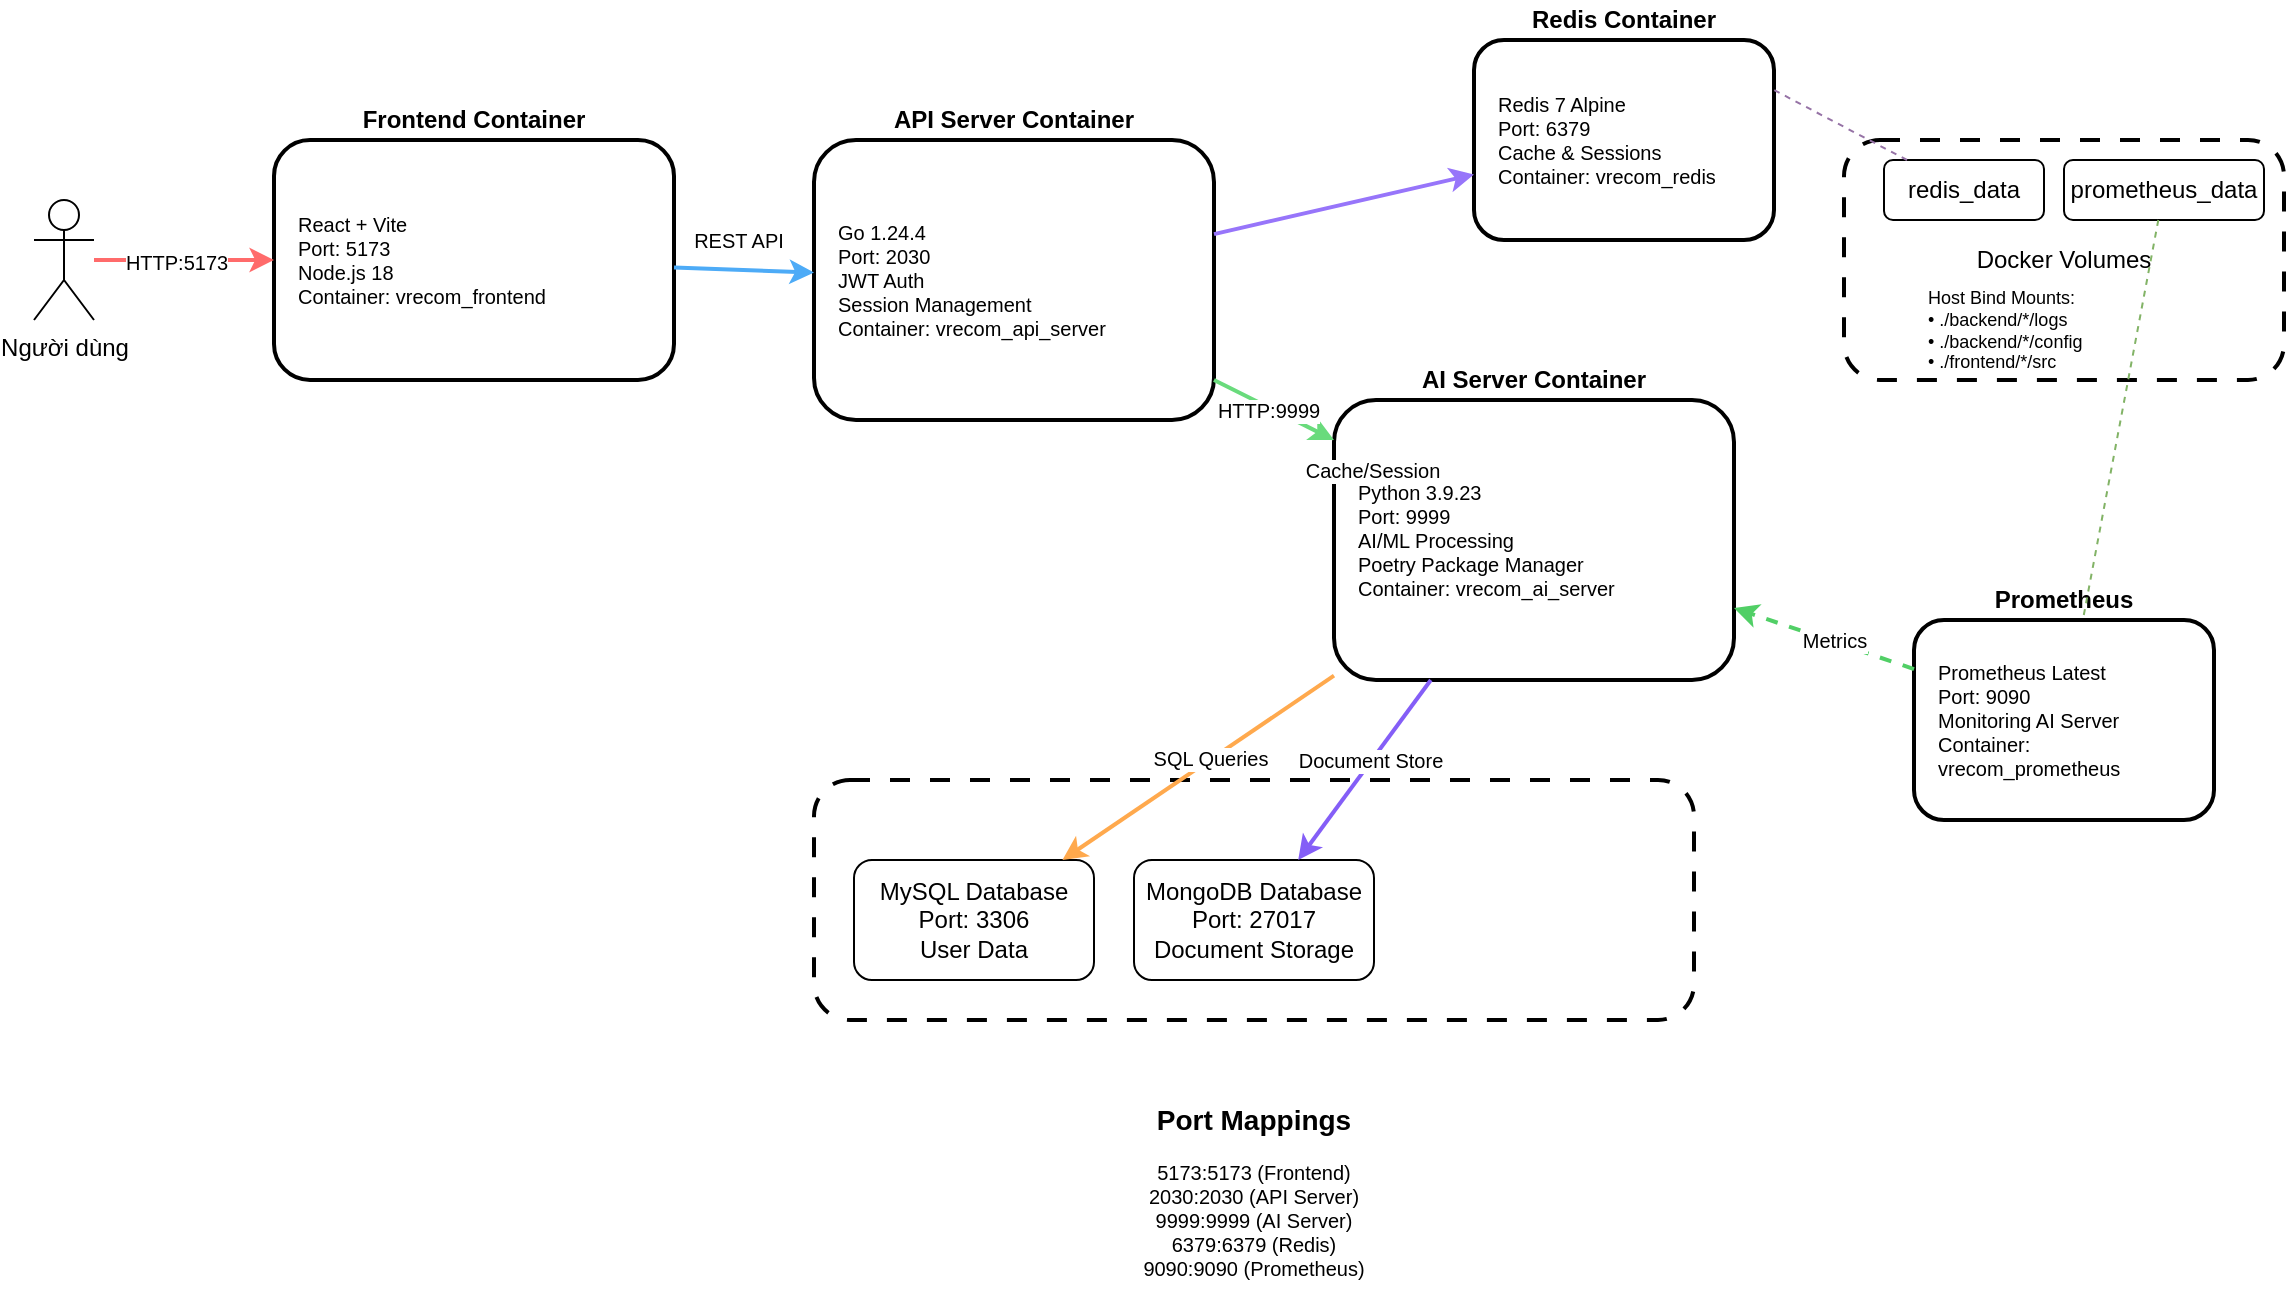 <mxfile version="28.0.4">
  <diagram name="Docker Architecture" id="docker-architecture">
    <mxGraphModel dx="1890" dy="971" grid="1" gridSize="10" guides="1" tooltips="1" connect="1" arrows="1" fold="1" page="1" pageScale="1" pageWidth="1169" pageHeight="827" math="0" shadow="0">
      <root>
        <mxCell id="0" />
        <mxCell id="1" parent="0" />
        <mxCell id="external-user" value="Người dùng" style="shape=umlActor;verticalLabelPosition=bottom;verticalAlign=top;html=1;outlineConnect=0;" parent="1" vertex="1">
          <mxGeometry x="30" y="190" width="30" height="60" as="geometry" />
        </mxCell>
        <mxCell id="frontend-container" value="" style="rounded=1;whiteSpace=wrap;html=1;strokeWidth=2;" parent="1" vertex="1">
          <mxGeometry x="150" y="160" width="200" height="120" as="geometry" />
        </mxCell>
        <mxCell id="frontend-header" value="Frontend Container" style="text;html=1;strokeColor=none;fillColor=none;align=center;verticalAlign=middle;whiteSpace=wrap;rounded=0;fontSize=12;fontStyle=1;" parent="1" vertex="1">
          <mxGeometry x="150" y="140" width="200" height="20" as="geometry" />
        </mxCell>
        <mxCell id="frontend-details" value="React + Vite&#xa;Port: 5173&#xa;Node.js 18&#xa;Container: vrecom_frontend" style="text;html=1;strokeColor=none;fillColor=none;align=left;verticalAlign=middle;whiteSpace=wrap;rounded=0;fontSize=10;" parent="1" vertex="1">
          <mxGeometry x="160" y="170" width="180" height="100" as="geometry" />
        </mxCell>
        <mxCell id="api-container" value="" style="rounded=1;whiteSpace=wrap;html=1;strokeWidth=2;" parent="1" vertex="1">
          <mxGeometry x="420" y="160" width="200" height="140" as="geometry" />
        </mxCell>
        <mxCell id="api-header" value="API Server Container" style="text;html=1;strokeColor=none;fillColor=none;align=center;verticalAlign=middle;whiteSpace=wrap;rounded=0;fontSize=12;fontStyle=1;" parent="1" vertex="1">
          <mxGeometry x="420" y="140" width="200" height="20" as="geometry" />
        </mxCell>
        <mxCell id="api-details" value="Go 1.24.4&#xa;Port: 2030&#xa;JWT Auth&#xa;Session Management&#xa;Container: vrecom_api_server" style="text;html=1;strokeColor=none;fillColor=none;align=left;verticalAlign=middle;whiteSpace=wrap;rounded=0;fontSize=10;" parent="1" vertex="1">
          <mxGeometry x="430" y="170" width="180" height="120" as="geometry" />
        </mxCell>
        <mxCell id="ai-container" value="" style="rounded=1;whiteSpace=wrap;html=1;strokeWidth=2;" parent="1" vertex="1">
          <mxGeometry x="680" y="290" width="200" height="140" as="geometry" />
        </mxCell>
        <mxCell id="ai-header" value="AI Server Container" style="text;html=1;strokeColor=none;fillColor=none;align=center;verticalAlign=middle;whiteSpace=wrap;rounded=0;fontSize=12;fontStyle=1;" parent="1" vertex="1">
          <mxGeometry x="680" y="270" width="200" height="20" as="geometry" />
        </mxCell>
        <mxCell id="ai-details" value="Python 3.9.23&#xa;Port: 9999&#xa;AI/ML Processing&#xa;Poetry Package Manager&#xa;Container: vrecom_ai_server" style="text;html=1;strokeColor=none;fillColor=none;align=left;verticalAlign=middle;whiteSpace=wrap;rounded=0;fontSize=10;" parent="1" vertex="1">
          <mxGeometry x="690" y="300" width="180" height="120" as="geometry" />
        </mxCell>
        <mxCell id="redis-container" value="" style="rounded=1;whiteSpace=wrap;html=1;strokeWidth=2;" parent="1" vertex="1">
          <mxGeometry x="750" y="110" width="150" height="100" as="geometry" />
        </mxCell>
        <mxCell id="redis-header" value="Redis Container" style="text;html=1;strokeColor=none;fillColor=none;align=center;verticalAlign=middle;whiteSpace=wrap;rounded=0;fontSize=12;fontStyle=1;" parent="1" vertex="1">
          <mxGeometry x="750" y="90" width="150" height="20" as="geometry" />
        </mxCell>
        <mxCell id="redis-details" value="Redis 7 Alpine&#xa;Port: 6379&#xa;Cache &amp; Sessions&#xa;Container: vrecom_redis" style="text;html=1;strokeColor=none;fillColor=none;align=left;verticalAlign=middle;whiteSpace=wrap;rounded=0;fontSize=10;" parent="1" vertex="1">
          <mxGeometry x="760" y="120" width="130" height="80" as="geometry" />
        </mxCell>
        <mxCell id="prometheus-container" value="" style="rounded=1;whiteSpace=wrap;html=1;strokeWidth=2;" parent="1" vertex="1">
          <mxGeometry x="970" y="400" width="150" height="100" as="geometry" />
        </mxCell>
        <mxCell id="prometheus-header" value="Prometheus" style="text;html=1;strokeColor=none;fillColor=none;align=center;verticalAlign=middle;whiteSpace=wrap;rounded=0;fontSize=12;fontStyle=1;" parent="1" vertex="1">
          <mxGeometry x="970" y="380" width="150" height="20" as="geometry" />
        </mxCell>
        <mxCell id="prometheus-details" value="Prometheus Latest&#xa;Port: 9090&#xa;Monitoring AI Server&#xa;Container: vrecom_prometheus" style="text;html=1;strokeColor=none;fillColor=none;align=left;verticalAlign=middle;whiteSpace=wrap;rounded=0;fontSize=10;" parent="1" vertex="1">
          <mxGeometry x="980" y="410" width="130" height="80" as="geometry" />
        </mxCell>
        <mxCell id="external-db" value="External Databases" style="rounded=1;whiteSpace=wrap;html=1;strokeWidth=2;dashed=1;dashPattern=5 5;" parent="1" vertex="1">
          <mxGeometry x="420" y="480" width="440" height="120" as="geometry" />
        </mxCell>
        <mxCell id="mysql-db" value="MySQL Database&#xa;Port: 3306&#xa;User Data" style="rounded=1;whiteSpace=wrap;html=1;" parent="1" vertex="1">
          <mxGeometry x="440" y="520" width="120" height="60" as="geometry" />
        </mxCell>
        <mxCell id="mongodb-db" value="MongoDB Database&#xa;Port: 27017&#xa;Document Storage" style="rounded=1;whiteSpace=wrap;html=1;" parent="1" vertex="1">
          <mxGeometry x="580" y="520" width="120" height="60" as="geometry" />
        </mxCell>
        <mxCell id="volumes" value="Docker Volumes" style="rounded=1;whiteSpace=wrap;html=1;strokeWidth=2;dashed=1;dashPattern=5 5;" parent="1" vertex="1">
          <mxGeometry x="935" y="160" width="220" height="120" as="geometry" />
        </mxCell>
        <mxCell id="redis-volume" value="redis_data" style="rounded=1;whiteSpace=wrap;html=1;" parent="1" vertex="1">
          <mxGeometry x="955" y="170" width="80" height="30" as="geometry" />
        </mxCell>
        <mxCell id="prometheus-volume" value="prometheus_data" style="rounded=1;whiteSpace=wrap;html=1;" parent="1" vertex="1">
          <mxGeometry x="1045" y="170" width="100" height="30" as="geometry" />
        </mxCell>
        <mxCell id="host-volumes" value="Host Bind Mounts:&#xa;• ./backend/*/logs&#xa;• ./backend/*/config&#xa;• ./frontend/*/src" style="text;html=1;strokeColor=none;fillColor=none;align=left;verticalAlign=middle;whiteSpace=wrap;rounded=0;fontSize=9;" parent="1" vertex="1">
          <mxGeometry x="975" y="240" width="160" height="30" as="geometry" />
        </mxCell>
        <mxCell id="port-mappings" value="Port Mappings" style="text;html=1;strokeColor=none;fillColor=none;align=center;verticalAlign=middle;whiteSpace=wrap;rounded=0;fontSize=14;fontStyle=1;" parent="1" vertex="1">
          <mxGeometry x="580" y="640" width="120" height="20" as="geometry" />
        </mxCell>
        <mxCell id="port-list" value="5173:5173 (Frontend)&#xa;2030:2030 (API Server)&#xa;9999:9999 (AI Server)&#xa;6379:6379 (Redis)&#xa;9090:9090 (Prometheus)" style="text;html=1;strokeColor=none;fillColor=none;align=center;verticalAlign=middle;whiteSpace=wrap;rounded=0;fontSize=10;" parent="1" vertex="1">
          <mxGeometry x="540" y="660" width="200" height="80" as="geometry" />
        </mxCell>
        <mxCell id="user-frontend" value="" style="endArrow=classic;html=1;rounded=0;strokeWidth=2;strokeColor=#ff6b6b;" parent="1" source="external-user" target="frontend-container" edge="1">
          <mxGeometry width="50" height="50" relative="1" as="geometry">
            <mxPoint x="640" y="740" as="sourcePoint" />
            <mxPoint x="690" y="690" as="targetPoint" />
          </mxGeometry>
        </mxCell>
        <mxCell id="user-frontend-label" value="HTTP:5173" style="edgeLabel;html=1;align=center;verticalAlign=middle;resizable=0;points=[];fontSize=10;" parent="user-frontend" vertex="1" connectable="0">
          <mxGeometry x="-0.1" y="-1" relative="1" as="geometry">
            <mxPoint as="offset" />
          </mxGeometry>
        </mxCell>
        <mxCell id="frontend-api" value="" style="endArrow=classic;html=1;rounded=0;strokeWidth=2;strokeColor=#4dabf7;" parent="1" source="frontend-container" target="api-container" edge="1">
          <mxGeometry width="50" height="50" relative="1" as="geometry">
            <mxPoint x="380" y="220" as="sourcePoint" />
            <mxPoint x="420" y="220" as="targetPoint" />
          </mxGeometry>
        </mxCell>
        <mxCell id="frontend-api-label" value="REST API" style="edgeLabel;html=1;align=center;verticalAlign=middle;resizable=0;points=[];fontSize=10;" parent="frontend-api" vertex="1" connectable="0">
          <mxGeometry x="-0.1" y="-1" relative="1" as="geometry">
            <mxPoint y="-16" as="offset" />
          </mxGeometry>
        </mxCell>
        <mxCell id="api-ai" value="" style="endArrow=classic;html=1;rounded=0;strokeWidth=2;strokeColor=#69db7c;" parent="1" source="api-container" target="ai-container" edge="1">
          <mxGeometry width="50" height="50" relative="1" as="geometry">
            <mxPoint x="620" y="220" as="sourcePoint" />
            <mxPoint x="660" y="220" as="targetPoint" />
          </mxGeometry>
        </mxCell>
        <mxCell id="api-ai-label" value="HTTP:9999" style="edgeLabel;html=1;align=center;verticalAlign=middle;resizable=0;points=[];fontSize=10;" parent="api-ai" vertex="1" connectable="0">
          <mxGeometry x="-0.1" y="-1" relative="1" as="geometry">
            <mxPoint as="offset" />
          </mxGeometry>
        </mxCell>
        <mxCell id="api-redis" value="" style="endArrow=classic;html=1;rounded=0;strokeWidth=2;strokeColor=#9775fa;" parent="1" source="api-container" target="redis-container" edge="1">
          <mxGeometry width="50" height="50" relative="1" as="geometry">
            <mxPoint x="620" y="200" as="sourcePoint" />
            <mxPoint x="900" y="200" as="targetPoint" />
          </mxGeometry>
        </mxCell>
        <mxCell id="api-redis-label" value="Cache/Session" style="edgeLabel;html=1;align=center;verticalAlign=middle;resizable=0;points=[];fontSize=10;" parent="api-redis" vertex="1" connectable="0">
          <mxGeometry x="-0.1" y="-1" relative="1" as="geometry">
            <mxPoint x="20" y="130" as="offset" />
          </mxGeometry>
        </mxCell>
        <mxCell id="ai-mysql" value="" style="endArrow=classic;html=1;rounded=0;strokeWidth=2;strokeColor=#ffa94d;" parent="1" source="ai-container" target="mysql-db" edge="1">
          <mxGeometry width="50" height="50" relative="1" as="geometry">
            <mxPoint x="680" y="300" as="sourcePoint" />
            <mxPoint x="520" y="520" as="targetPoint" />
          </mxGeometry>
        </mxCell>
        <mxCell id="ai-mysql-label" value="SQL Queries" style="edgeLabel;html=1;align=center;verticalAlign=middle;resizable=0;points=[];fontSize=10;" parent="ai-mysql" vertex="1" connectable="0">
          <mxGeometry x="-0.1" y="-1" relative="1" as="geometry">
            <mxPoint as="offset" />
          </mxGeometry>
        </mxCell>
        <mxCell id="ai-mongodb" value="" style="endArrow=classic;html=1;rounded=0;strokeWidth=2;strokeColor=#845ef7;" parent="1" source="ai-container" target="mongodb-db" edge="1">
          <mxGeometry width="50" height="50" relative="1" as="geometry">
            <mxPoint x="740" y="300" as="sourcePoint" />
            <mxPoint x="640" y="520" as="targetPoint" />
          </mxGeometry>
        </mxCell>
        <mxCell id="ai-mongodb-label" value="Document Store" style="edgeLabel;html=1;align=center;verticalAlign=middle;resizable=0;points=[];fontSize=10;" parent="ai-mongodb" vertex="1" connectable="0">
          <mxGeometry x="-0.1" y="-1" relative="1" as="geometry">
            <mxPoint as="offset" />
          </mxGeometry>
        </mxCell>
        <mxCell id="prometheus-ai" value="" style="endArrow=classic;html=1;rounded=0;strokeWidth=2;strokeColor=#51cf66;dashed=1;" parent="1" source="prometheus-container" target="ai-container" edge="1">
          <mxGeometry width="50" height="50" relative="1" as="geometry">
            <mxPoint x="900" y="340" as="sourcePoint" />
            <mxPoint x="860" y="280" as="targetPoint" />
          </mxGeometry>
        </mxCell>
        <mxCell id="prometheus-ai-label" value="Metrics" style="edgeLabel;html=1;align=center;verticalAlign=middle;resizable=0;points=[];fontSize=10;" parent="prometheus-ai" vertex="1" connectable="0">
          <mxGeometry x="-0.1" y="-1" relative="1" as="geometry">
            <mxPoint as="offset" />
          </mxGeometry>
        </mxCell>
        <mxCell id="redis-volume-conn" value="" style="endArrow=none;html=1;rounded=0;strokeWidth=1;strokeColor=#9673a6;dashed=1;entryX=1;entryY=0.25;entryDx=0;entryDy=0;" parent="1" source="redis-volume" target="redis-container" edge="1">
          <mxGeometry width="50" height="50" relative="1" as="geometry">
            <mxPoint x="280" y="535" as="sourcePoint" />
            <mxPoint x="900" y="200" as="targetPoint" />
          </mxGeometry>
        </mxCell>
        <mxCell id="prometheus-volume-conn" value="" style="endArrow=none;html=1;rounded=0;strokeWidth=1;strokeColor=#82b366;dashed=1;" parent="1" source="prometheus-volume" target="prometheus-container" edge="1">
          <mxGeometry width="50" height="50" relative="1" as="geometry">
            <mxPoint x="370" y="535" as="sourcePoint" />
            <mxPoint x="900" y="340" as="targetPoint" />
          </mxGeometry>
        </mxCell>
      </root>
    </mxGraphModel>
  </diagram>
</mxfile>
